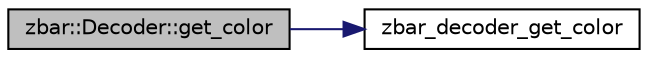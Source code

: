 digraph G
{
  edge [fontname="Helvetica",fontsize="10",labelfontname="Helvetica",labelfontsize="10"];
  node [fontname="Helvetica",fontsize="10",shape=record];
  rankdir=LR;
  Node1 [label="zbar::Decoder::get_color",height=0.2,width=0.4,color="black", fillcolor="grey75", style="filled" fontcolor="black"];
  Node1 -> Node2 [color="midnightblue",fontsize="10",style="solid"];
  Node2 [label="zbar_decoder_get_color",height=0.2,width=0.4,color="black", fillcolor="white", style="filled",URL="$zbar_8h.html#a303667ef01ba62b67207b565d000492f"];
}
